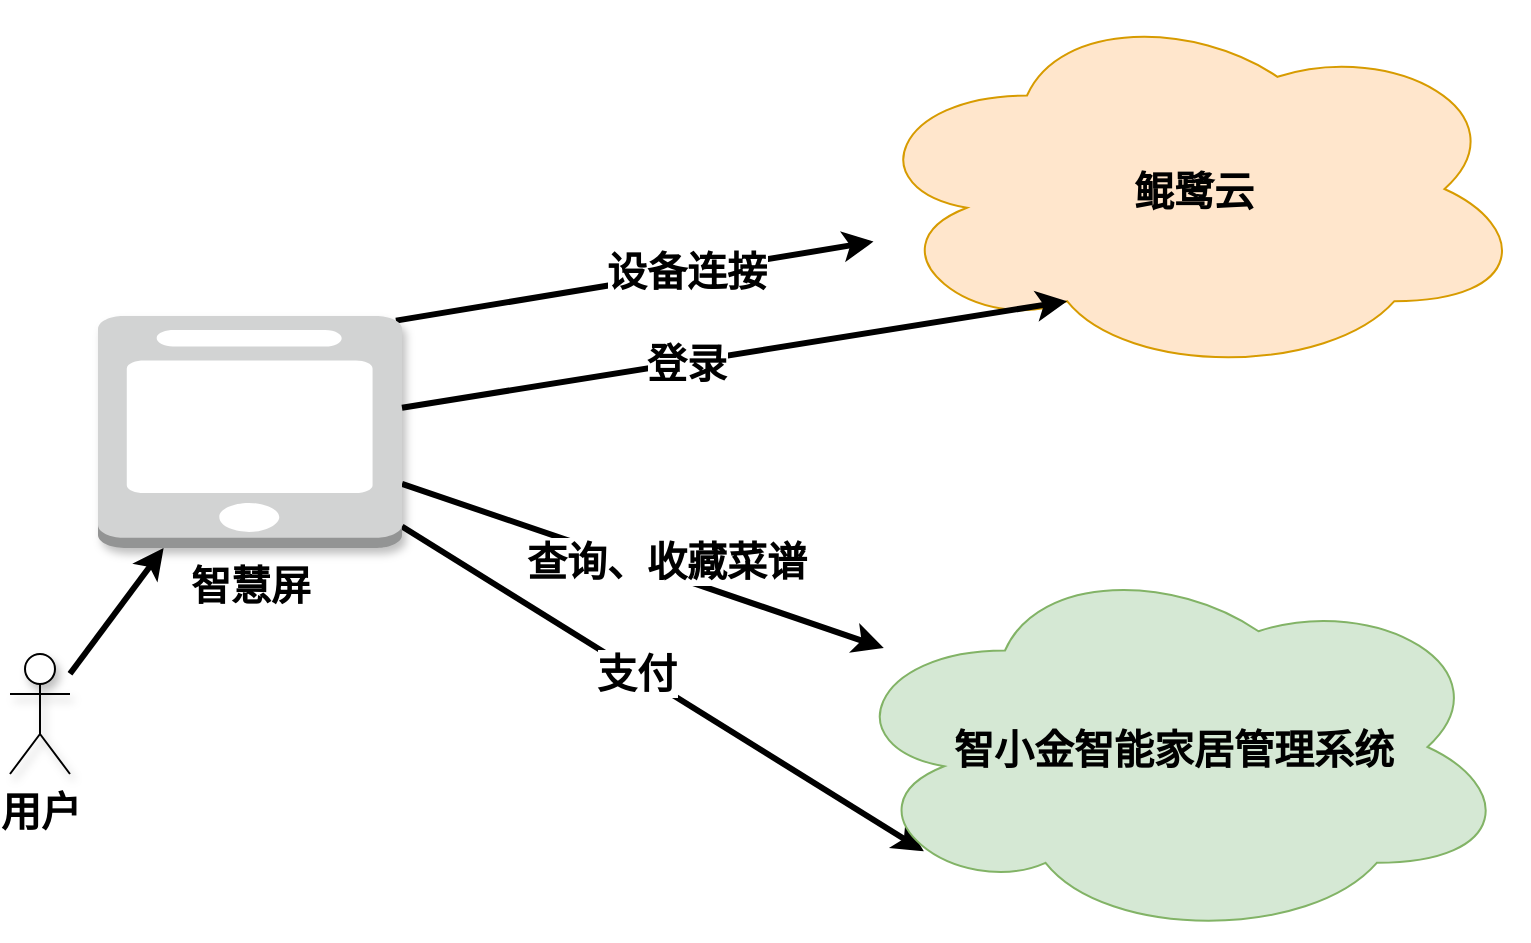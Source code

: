 <mxfile version="16.5.6" type="github">
  <diagram id="cUE7uN3QZ6SMaKYQvlch" name="Page-1">
    <mxGraphModel dx="1382" dy="772" grid="0" gridSize="10" guides="1" tooltips="1" connect="1" arrows="1" fold="1" page="1" pageScale="1" pageWidth="827" pageHeight="1169" math="0" shadow="0">
      <root>
        <mxCell id="0" />
        <mxCell id="1" parent="0" />
        <mxCell id="td9RrpseQnF8uVUfAI1J-3" style="rounded=0;orthogonalLoop=1;jettySize=auto;html=1;fontSize=20;strokeWidth=3;exitX=0.98;exitY=0.02;exitDx=0;exitDy=0;exitPerimeter=0;" edge="1" parent="1" source="td9RrpseQnF8uVUfAI1J-1" target="td9RrpseQnF8uVUfAI1J-2">
          <mxGeometry relative="1" as="geometry" />
        </mxCell>
        <mxCell id="td9RrpseQnF8uVUfAI1J-4" value="设备连接" style="edgeLabel;html=1;align=center;verticalAlign=middle;resizable=0;points=[];fontSize=20;fontStyle=1" vertex="1" connectable="0" parent="td9RrpseQnF8uVUfAI1J-3">
          <mxGeometry x="0.21" y="2" relative="1" as="geometry">
            <mxPoint x="1" as="offset" />
          </mxGeometry>
        </mxCell>
        <mxCell id="td9RrpseQnF8uVUfAI1J-8" style="edgeStyle=none;rounded=0;orthogonalLoop=1;jettySize=auto;html=1;fontSize=20;strokeWidth=3;" edge="1" parent="1" source="td9RrpseQnF8uVUfAI1J-1" target="td9RrpseQnF8uVUfAI1J-7">
          <mxGeometry relative="1" as="geometry" />
        </mxCell>
        <mxCell id="td9RrpseQnF8uVUfAI1J-9" value="查询、收藏菜谱" style="edgeLabel;html=1;align=center;verticalAlign=middle;resizable=0;points=[];fontSize=20;fontStyle=1" vertex="1" connectable="0" parent="td9RrpseQnF8uVUfAI1J-8">
          <mxGeometry x="-0.121" y="2" relative="1" as="geometry">
            <mxPoint x="25" y="4" as="offset" />
          </mxGeometry>
        </mxCell>
        <mxCell id="td9RrpseQnF8uVUfAI1J-10" style="edgeStyle=none;rounded=0;orthogonalLoop=1;jettySize=auto;html=1;entryX=0.13;entryY=0.77;entryDx=0;entryDy=0;entryPerimeter=0;fontSize=20;strokeWidth=3;" edge="1" parent="1" source="td9RrpseQnF8uVUfAI1J-1" target="td9RrpseQnF8uVUfAI1J-7">
          <mxGeometry relative="1" as="geometry" />
        </mxCell>
        <mxCell id="td9RrpseQnF8uVUfAI1J-11" value="支付" style="edgeLabel;html=1;align=center;verticalAlign=middle;resizable=0;points=[];fontSize=20;fontStyle=1" vertex="1" connectable="0" parent="td9RrpseQnF8uVUfAI1J-10">
          <mxGeometry x="-0.108" relative="1" as="geometry">
            <mxPoint as="offset" />
          </mxGeometry>
        </mxCell>
        <mxCell id="td9RrpseQnF8uVUfAI1J-1" value="智慧屏" style="outlineConnect=0;dashed=0;verticalLabelPosition=bottom;verticalAlign=top;align=center;html=1;shape=mxgraph.aws3.mobile_client;fillColor=#D2D3D3;gradientColor=none;fontSize=20;fontStyle=1;shadow=1;" vertex="1" parent="1">
          <mxGeometry x="93" y="549" width="152" height="116" as="geometry" />
        </mxCell>
        <mxCell id="td9RrpseQnF8uVUfAI1J-2" value="鲲鹭云" style="ellipse;shape=cloud;whiteSpace=wrap;html=1;fontSize=20;fontStyle=1;fillColor=#ffe6cc;strokeColor=#d79b00;" vertex="1" parent="1">
          <mxGeometry x="474" y="392" width="334" height="187" as="geometry" />
        </mxCell>
        <mxCell id="td9RrpseQnF8uVUfAI1J-7" value="智小金智能家居管理系统" style="ellipse;shape=cloud;whiteSpace=wrap;html=1;fontSize=20;fillColor=#d5e8d4;strokeColor=#82b366;fontStyle=1" vertex="1" parent="1">
          <mxGeometry x="462" y="668" width="338" height="193" as="geometry" />
        </mxCell>
        <mxCell id="td9RrpseQnF8uVUfAI1J-13" style="edgeStyle=none;rounded=0;orthogonalLoop=1;jettySize=auto;html=1;fontSize=20;strokeWidth=3;" edge="1" parent="1" source="td9RrpseQnF8uVUfAI1J-12" target="td9RrpseQnF8uVUfAI1J-1">
          <mxGeometry relative="1" as="geometry" />
        </mxCell>
        <mxCell id="td9RrpseQnF8uVUfAI1J-12" value="用户" style="shape=umlActor;verticalLabelPosition=bottom;verticalAlign=top;html=1;outlineConnect=0;fontSize=20;fontStyle=1;labelBackgroundColor=none;shadow=1;" vertex="1" parent="1">
          <mxGeometry x="49" y="718" width="30" height="60" as="geometry" />
        </mxCell>
        <mxCell id="td9RrpseQnF8uVUfAI1J-5" style="edgeStyle=none;rounded=0;orthogonalLoop=1;jettySize=auto;html=1;entryX=0.31;entryY=0.8;entryDx=0;entryDy=0;entryPerimeter=0;fontSize=20;strokeWidth=3;" edge="1" parent="1" source="td9RrpseQnF8uVUfAI1J-1" target="td9RrpseQnF8uVUfAI1J-2">
          <mxGeometry relative="1" as="geometry" />
        </mxCell>
        <mxCell id="td9RrpseQnF8uVUfAI1J-6" value="登录" style="edgeLabel;html=1;align=center;verticalAlign=middle;resizable=0;points=[];fontSize=20;fontStyle=1" vertex="1" connectable="0" parent="td9RrpseQnF8uVUfAI1J-5">
          <mxGeometry x="-0.148" relative="1" as="geometry">
            <mxPoint as="offset" />
          </mxGeometry>
        </mxCell>
      </root>
    </mxGraphModel>
  </diagram>
</mxfile>
